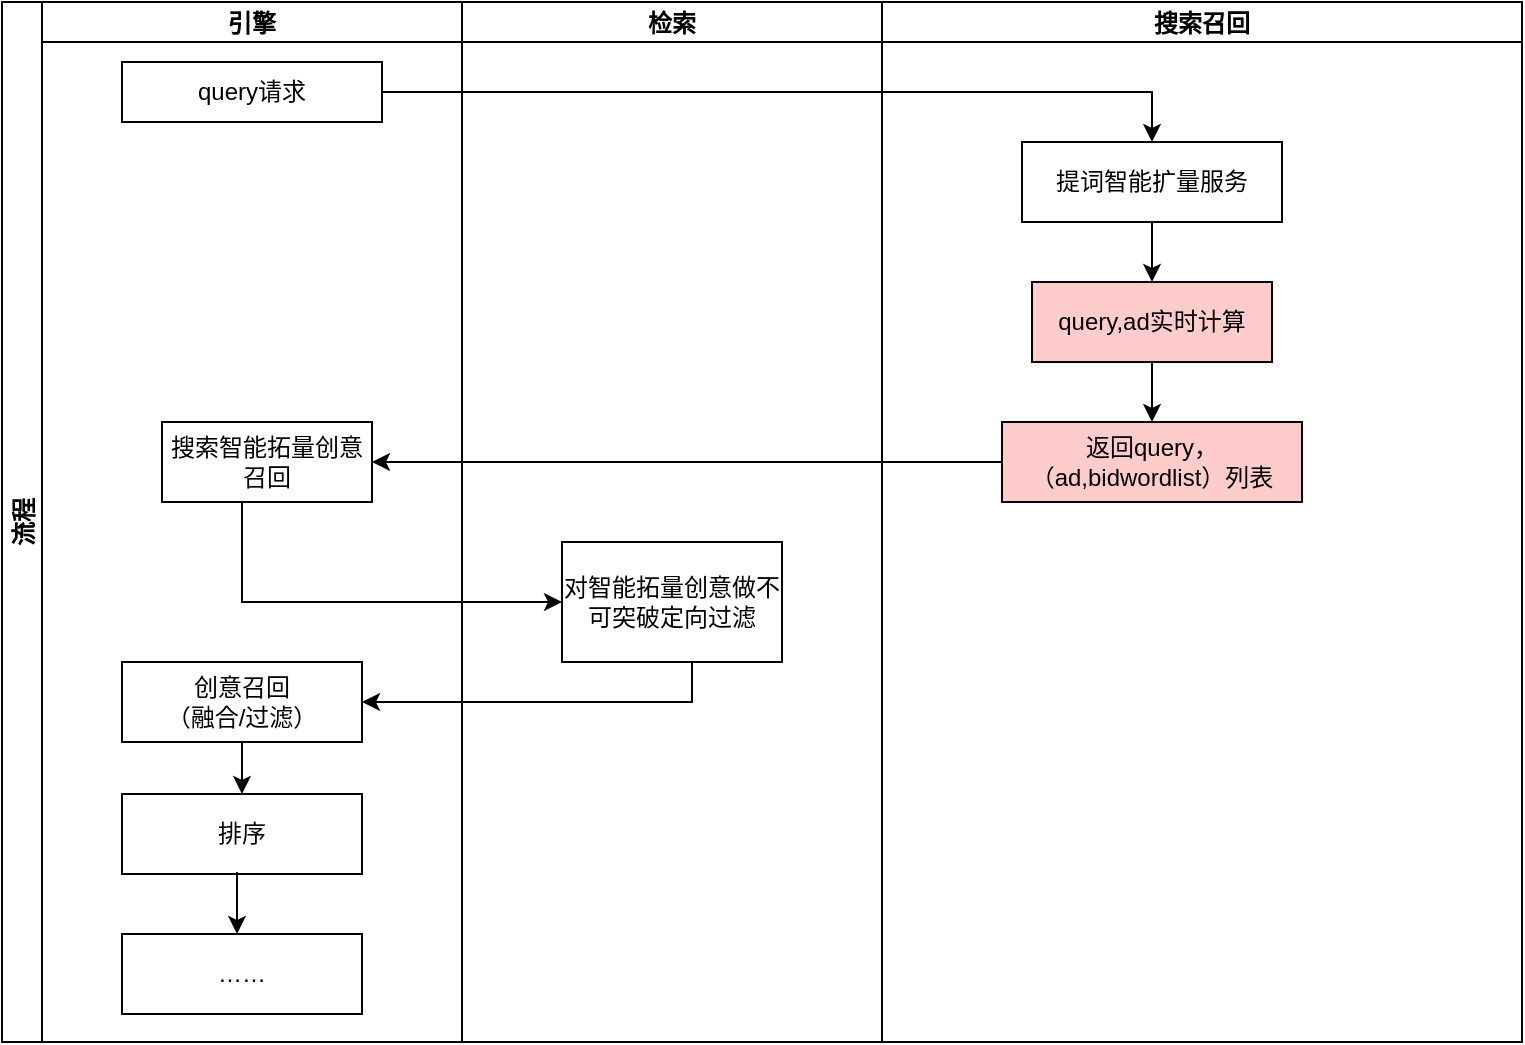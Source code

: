 <mxfile version="20.5.1" type="github">
  <diagram id="uoTIGD2Aw0s29lck1O6Q" name="第 1 页">
    <mxGraphModel dx="1186" dy="614" grid="1" gridSize="10" guides="1" tooltips="1" connect="1" arrows="1" fold="1" page="1" pageScale="1" pageWidth="1169" pageHeight="827" math="0" shadow="0">
      <root>
        <mxCell id="0" />
        <mxCell id="1" parent="0" />
        <mxCell id="hTtag_QdKvd6q2feTgjB-2" value="流程" style="swimlane;childLayout=stackLayout;resizeParent=1;resizeParentMax=0;startSize=20;horizontal=0;horizontalStack=1;" vertex="1" parent="1">
          <mxGeometry x="100" y="50" width="440" height="520" as="geometry">
            <mxRectangle x="430" y="80" width="40" height="60" as="alternateBounds" />
          </mxGeometry>
        </mxCell>
        <mxCell id="hTtag_QdKvd6q2feTgjB-3" value="引擎" style="swimlane;startSize=20;" vertex="1" parent="hTtag_QdKvd6q2feTgjB-2">
          <mxGeometry x="20" width="210" height="520" as="geometry" />
        </mxCell>
        <mxCell id="hTtag_QdKvd6q2feTgjB-4" value="query请求" style="rounded=0;whiteSpace=wrap;html=1;" vertex="1" parent="hTtag_QdKvd6q2feTgjB-3">
          <mxGeometry x="40" y="30" width="130" height="30" as="geometry" />
        </mxCell>
        <mxCell id="hTtag_QdKvd6q2feTgjB-5" value="创意召回&lt;br&gt;（融合/过滤）" style="whiteSpace=wrap;html=1;rounded=0;" vertex="1" parent="hTtag_QdKvd6q2feTgjB-3">
          <mxGeometry x="40" y="330" width="120" height="40" as="geometry" />
        </mxCell>
        <mxCell id="hTtag_QdKvd6q2feTgjB-6" value="排序" style="whiteSpace=wrap;html=1;rounded=0;" vertex="1" parent="hTtag_QdKvd6q2feTgjB-3">
          <mxGeometry x="40" y="396" width="120" height="40" as="geometry" />
        </mxCell>
        <mxCell id="hTtag_QdKvd6q2feTgjB-7" value="……" style="whiteSpace=wrap;html=1;rounded=0;" vertex="1" parent="hTtag_QdKvd6q2feTgjB-3">
          <mxGeometry x="40" y="466" width="120" height="40" as="geometry" />
        </mxCell>
        <mxCell id="hTtag_QdKvd6q2feTgjB-8" value="" style="endArrow=classic;html=1;rounded=0;entryX=0.5;entryY=0;entryDx=0;entryDy=0;exitX=0.5;exitY=1;exitDx=0;exitDy=0;" edge="1" parent="hTtag_QdKvd6q2feTgjB-3" source="hTtag_QdKvd6q2feTgjB-5" target="hTtag_QdKvd6q2feTgjB-6">
          <mxGeometry width="50" height="50" relative="1" as="geometry">
            <mxPoint x="95" y="360" as="sourcePoint" />
            <mxPoint x="145" y="310" as="targetPoint" />
          </mxGeometry>
        </mxCell>
        <mxCell id="hTtag_QdKvd6q2feTgjB-9" value="" style="endArrow=classic;html=1;rounded=0;entryX=0.5;entryY=0;entryDx=0;entryDy=0;" edge="1" parent="hTtag_QdKvd6q2feTgjB-3">
          <mxGeometry width="50" height="50" relative="1" as="geometry">
            <mxPoint x="97.5" y="435" as="sourcePoint" />
            <mxPoint x="97.5" y="466" as="targetPoint" />
          </mxGeometry>
        </mxCell>
        <mxCell id="hTtag_QdKvd6q2feTgjB-40" value="搜索智能拓量创意&lt;br&gt;召回" style="whiteSpace=wrap;html=1;rounded=0;" vertex="1" parent="hTtag_QdKvd6q2feTgjB-3">
          <mxGeometry x="60" y="210" width="105" height="40" as="geometry" />
        </mxCell>
        <mxCell id="hTtag_QdKvd6q2feTgjB-10" value="检索" style="swimlane;startSize=20;" vertex="1" parent="hTtag_QdKvd6q2feTgjB-2">
          <mxGeometry x="230" width="210" height="520" as="geometry" />
        </mxCell>
        <mxCell id="hTtag_QdKvd6q2feTgjB-12" value="对智能拓量创意做不可突破定向过滤" style="rounded=0;whiteSpace=wrap;html=1;" vertex="1" parent="hTtag_QdKvd6q2feTgjB-10">
          <mxGeometry x="50" y="270" width="110" height="60" as="geometry" />
        </mxCell>
        <mxCell id="hTtag_QdKvd6q2feTgjB-45" style="edgeStyle=orthogonalEdgeStyle;rounded=0;orthogonalLoop=1;jettySize=auto;html=1;entryX=1;entryY=0.5;entryDx=0;entryDy=0;" edge="1" parent="hTtag_QdKvd6q2feTgjB-2" source="hTtag_QdKvd6q2feTgjB-12" target="hTtag_QdKvd6q2feTgjB-5">
          <mxGeometry relative="1" as="geometry">
            <Array as="points">
              <mxPoint x="345" y="350" />
            </Array>
          </mxGeometry>
        </mxCell>
        <mxCell id="hTtag_QdKvd6q2feTgjB-51" style="edgeStyle=orthogonalEdgeStyle;rounded=0;orthogonalLoop=1;jettySize=auto;html=1;entryX=0;entryY=0.5;entryDx=0;entryDy=0;" edge="1" parent="hTtag_QdKvd6q2feTgjB-2" source="hTtag_QdKvd6q2feTgjB-40" target="hTtag_QdKvd6q2feTgjB-12">
          <mxGeometry relative="1" as="geometry">
            <Array as="points">
              <mxPoint x="120" y="300" />
            </Array>
          </mxGeometry>
        </mxCell>
        <mxCell id="hTtag_QdKvd6q2feTgjB-22" value="搜索召回" style="swimlane;startSize=20;" vertex="1" parent="1">
          <mxGeometry x="540" y="50" width="320" height="520" as="geometry" />
        </mxCell>
        <mxCell id="hTtag_QdKvd6q2feTgjB-23" value="提词智能扩量服务" style="rounded=0;whiteSpace=wrap;html=1;" vertex="1" parent="hTtag_QdKvd6q2feTgjB-22">
          <mxGeometry x="70" y="70" width="130" height="40" as="geometry" />
        </mxCell>
        <mxCell id="hTtag_QdKvd6q2feTgjB-26" value="query,ad实时计算" style="whiteSpace=wrap;html=1;rounded=0;fillColor=#FFCCCC;" vertex="1" parent="hTtag_QdKvd6q2feTgjB-22">
          <mxGeometry x="75" y="140" width="120" height="40" as="geometry" />
        </mxCell>
        <mxCell id="hTtag_QdKvd6q2feTgjB-27" value="" style="edgeStyle=orthogonalEdgeStyle;rounded=0;orthogonalLoop=1;jettySize=auto;html=1;" edge="1" parent="hTtag_QdKvd6q2feTgjB-22" source="hTtag_QdKvd6q2feTgjB-23" target="hTtag_QdKvd6q2feTgjB-26">
          <mxGeometry relative="1" as="geometry" />
        </mxCell>
        <mxCell id="hTtag_QdKvd6q2feTgjB-47" value="返回query，（ad,bidwordlist）列表" style="whiteSpace=wrap;html=1;fillColor=#FFCCCC;rounded=0;" vertex="1" parent="hTtag_QdKvd6q2feTgjB-22">
          <mxGeometry x="60" y="210" width="150" height="40" as="geometry" />
        </mxCell>
        <mxCell id="hTtag_QdKvd6q2feTgjB-48" value="" style="edgeStyle=orthogonalEdgeStyle;rounded=0;orthogonalLoop=1;jettySize=auto;html=1;" edge="1" parent="hTtag_QdKvd6q2feTgjB-22" source="hTtag_QdKvd6q2feTgjB-26" target="hTtag_QdKvd6q2feTgjB-47">
          <mxGeometry relative="1" as="geometry" />
        </mxCell>
        <mxCell id="hTtag_QdKvd6q2feTgjB-21" style="edgeStyle=orthogonalEdgeStyle;rounded=0;orthogonalLoop=1;jettySize=auto;html=1;entryX=0.5;entryY=0;entryDx=0;entryDy=0;" edge="1" parent="1" source="hTtag_QdKvd6q2feTgjB-4" target="hTtag_QdKvd6q2feTgjB-23">
          <mxGeometry relative="1" as="geometry">
            <mxPoint x="475" y="150" as="targetPoint" />
          </mxGeometry>
        </mxCell>
        <mxCell id="hTtag_QdKvd6q2feTgjB-50" style="edgeStyle=orthogonalEdgeStyle;rounded=0;orthogonalLoop=1;jettySize=auto;html=1;entryX=1;entryY=0.5;entryDx=0;entryDy=0;" edge="1" parent="1" source="hTtag_QdKvd6q2feTgjB-47" target="hTtag_QdKvd6q2feTgjB-40">
          <mxGeometry relative="1" as="geometry" />
        </mxCell>
      </root>
    </mxGraphModel>
  </diagram>
</mxfile>
